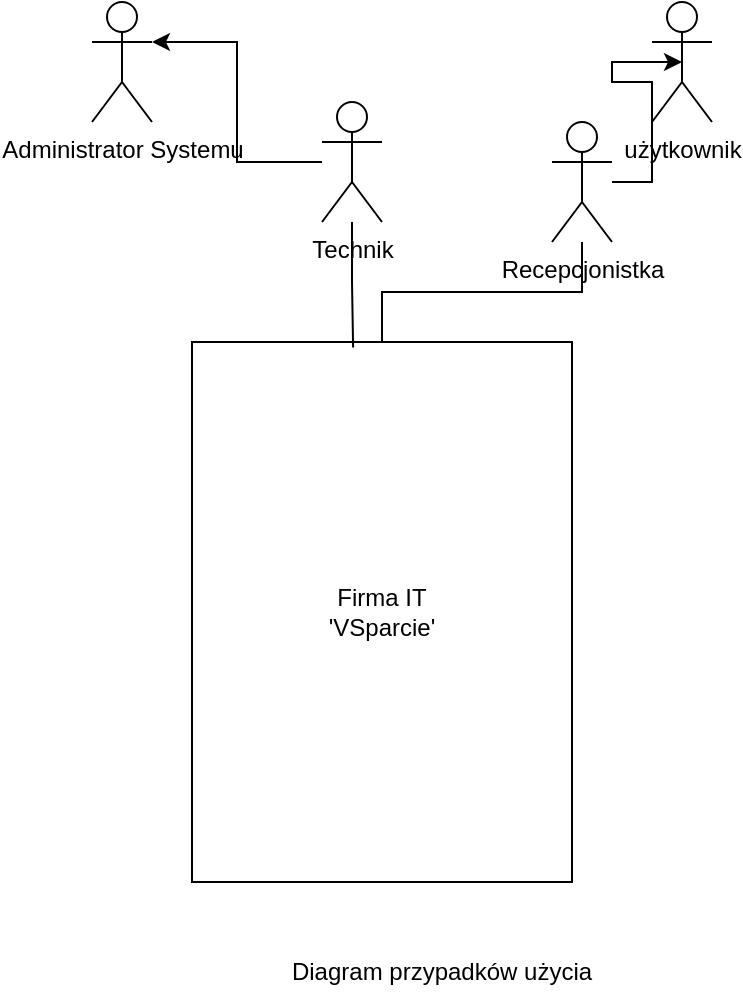 <mxfile version="26.1.1">
  <diagram id="tMzfLDKoErjrVGlrAt34" name="Strona-1">
    <mxGraphModel dx="1509" dy="821" grid="1" gridSize="10" guides="1" tooltips="1" connect="1" arrows="1" fold="1" page="1" pageScale="1" pageWidth="827" pageHeight="1169" math="0" shadow="0">
      <root>
        <mxCell id="0" />
        <mxCell id="1" parent="0" />
        <mxCell id="BVznn--uKVZ5twI5qAsz-1" value="" style="rounded=0;whiteSpace=wrap;html=1;" vertex="1" parent="1">
          <mxGeometry x="380" y="190" width="190" height="270" as="geometry" />
        </mxCell>
        <mxCell id="BVznn--uKVZ5twI5qAsz-2" value="Firma IT&lt;div&gt;&#39;VSparcie&#39;&lt;/div&gt;" style="text;html=1;align=center;verticalAlign=middle;whiteSpace=wrap;rounded=0;" vertex="1" parent="1">
          <mxGeometry x="445" y="310" width="60" height="30" as="geometry" />
        </mxCell>
        <mxCell id="BVznn--uKVZ5twI5qAsz-3" style="edgeStyle=orthogonalEdgeStyle;rounded=0;orthogonalLoop=1;jettySize=auto;html=1;endArrow=none;startFill=0;" edge="1" parent="1" source="BVznn--uKVZ5twI5qAsz-4" target="BVznn--uKVZ5twI5qAsz-1">
          <mxGeometry relative="1" as="geometry" />
        </mxCell>
        <mxCell id="BVznn--uKVZ5twI5qAsz-4" value="Recepcjonistka&lt;div&gt;&lt;br&gt;&lt;/div&gt;" style="shape=umlActor;verticalLabelPosition=bottom;verticalAlign=top;html=1;outlineConnect=0;" vertex="1" parent="1">
          <mxGeometry x="560" y="80" width="30" height="60" as="geometry" />
        </mxCell>
        <mxCell id="BVznn--uKVZ5twI5qAsz-9" value="&lt;div&gt;użytkownik&lt;/div&gt;&lt;div&gt;&lt;br&gt;&lt;/div&gt;" style="shape=umlActor;verticalLabelPosition=bottom;verticalAlign=top;html=1;outlineConnect=0;" vertex="1" parent="1">
          <mxGeometry x="610" y="20" width="30" height="60" as="geometry" />
        </mxCell>
        <mxCell id="BVznn--uKVZ5twI5qAsz-13" value="&lt;div&gt;Administrator Systemu&lt;/div&gt;&lt;div&gt;&lt;br&gt;&lt;/div&gt;" style="shape=umlActor;verticalLabelPosition=bottom;verticalAlign=top;html=1;outlineConnect=0;" vertex="1" parent="1">
          <mxGeometry x="330" y="20" width="30" height="60" as="geometry" />
        </mxCell>
        <mxCell id="BVznn--uKVZ5twI5qAsz-16" value="Technik&lt;div&gt;&lt;br&gt;&lt;/div&gt;" style="shape=umlActor;verticalLabelPosition=bottom;verticalAlign=top;html=1;outlineConnect=0;" vertex="1" parent="1">
          <mxGeometry x="445" y="70" width="30" height="60" as="geometry" />
        </mxCell>
        <mxCell id="BVznn--uKVZ5twI5qAsz-17" style="edgeStyle=orthogonalEdgeStyle;rounded=0;orthogonalLoop=1;jettySize=auto;html=1;entryX=0.5;entryY=0.5;entryDx=0;entryDy=0;entryPerimeter=0;" edge="1" parent="1" source="BVznn--uKVZ5twI5qAsz-4" target="BVznn--uKVZ5twI5qAsz-9">
          <mxGeometry relative="1" as="geometry" />
        </mxCell>
        <mxCell id="BVznn--uKVZ5twI5qAsz-18" value="Diagram przypadków użycia" style="text;html=1;align=center;verticalAlign=middle;whiteSpace=wrap;rounded=0;" vertex="1" parent="1">
          <mxGeometry x="380" y="490" width="250" height="30" as="geometry" />
        </mxCell>
        <mxCell id="BVznn--uKVZ5twI5qAsz-19" style="edgeStyle=orthogonalEdgeStyle;rounded=0;orthogonalLoop=1;jettySize=auto;html=1;entryX=0.424;entryY=0.01;entryDx=0;entryDy=0;entryPerimeter=0;endArrow=none;startFill=0;" edge="1" parent="1" source="BVznn--uKVZ5twI5qAsz-16" target="BVznn--uKVZ5twI5qAsz-1">
          <mxGeometry relative="1" as="geometry" />
        </mxCell>
        <mxCell id="BVznn--uKVZ5twI5qAsz-20" style="edgeStyle=orthogonalEdgeStyle;rounded=0;orthogonalLoop=1;jettySize=auto;html=1;entryX=1;entryY=0.333;entryDx=0;entryDy=0;entryPerimeter=0;" edge="1" parent="1" source="BVznn--uKVZ5twI5qAsz-16" target="BVznn--uKVZ5twI5qAsz-13">
          <mxGeometry relative="1" as="geometry" />
        </mxCell>
      </root>
    </mxGraphModel>
  </diagram>
</mxfile>
